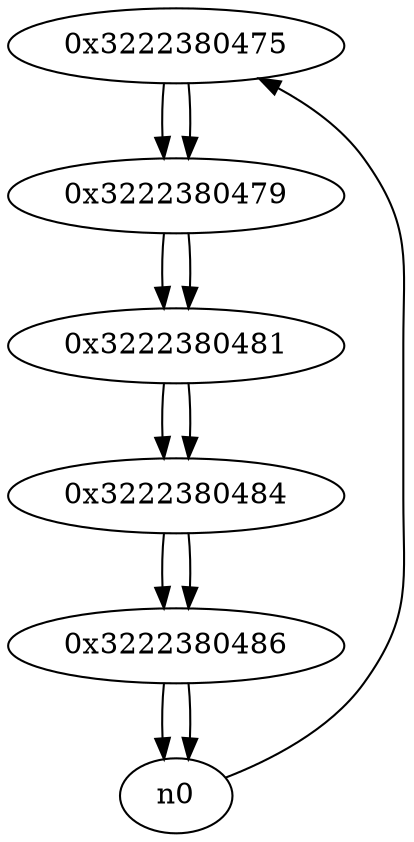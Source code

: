 digraph G{
/* nodes */
  n1 [label="0x3222380475"]
  n2 [label="0x3222380479"]
  n3 [label="0x3222380481"]
  n4 [label="0x3222380484"]
  n5 [label="0x3222380486"]
/* edges */
n1 -> n2;
n0 -> n1;
n2 -> n3;
n1 -> n2;
n3 -> n4;
n2 -> n3;
n4 -> n5;
n3 -> n4;
n5 -> n0;
n5 -> n0;
n4 -> n5;
}
